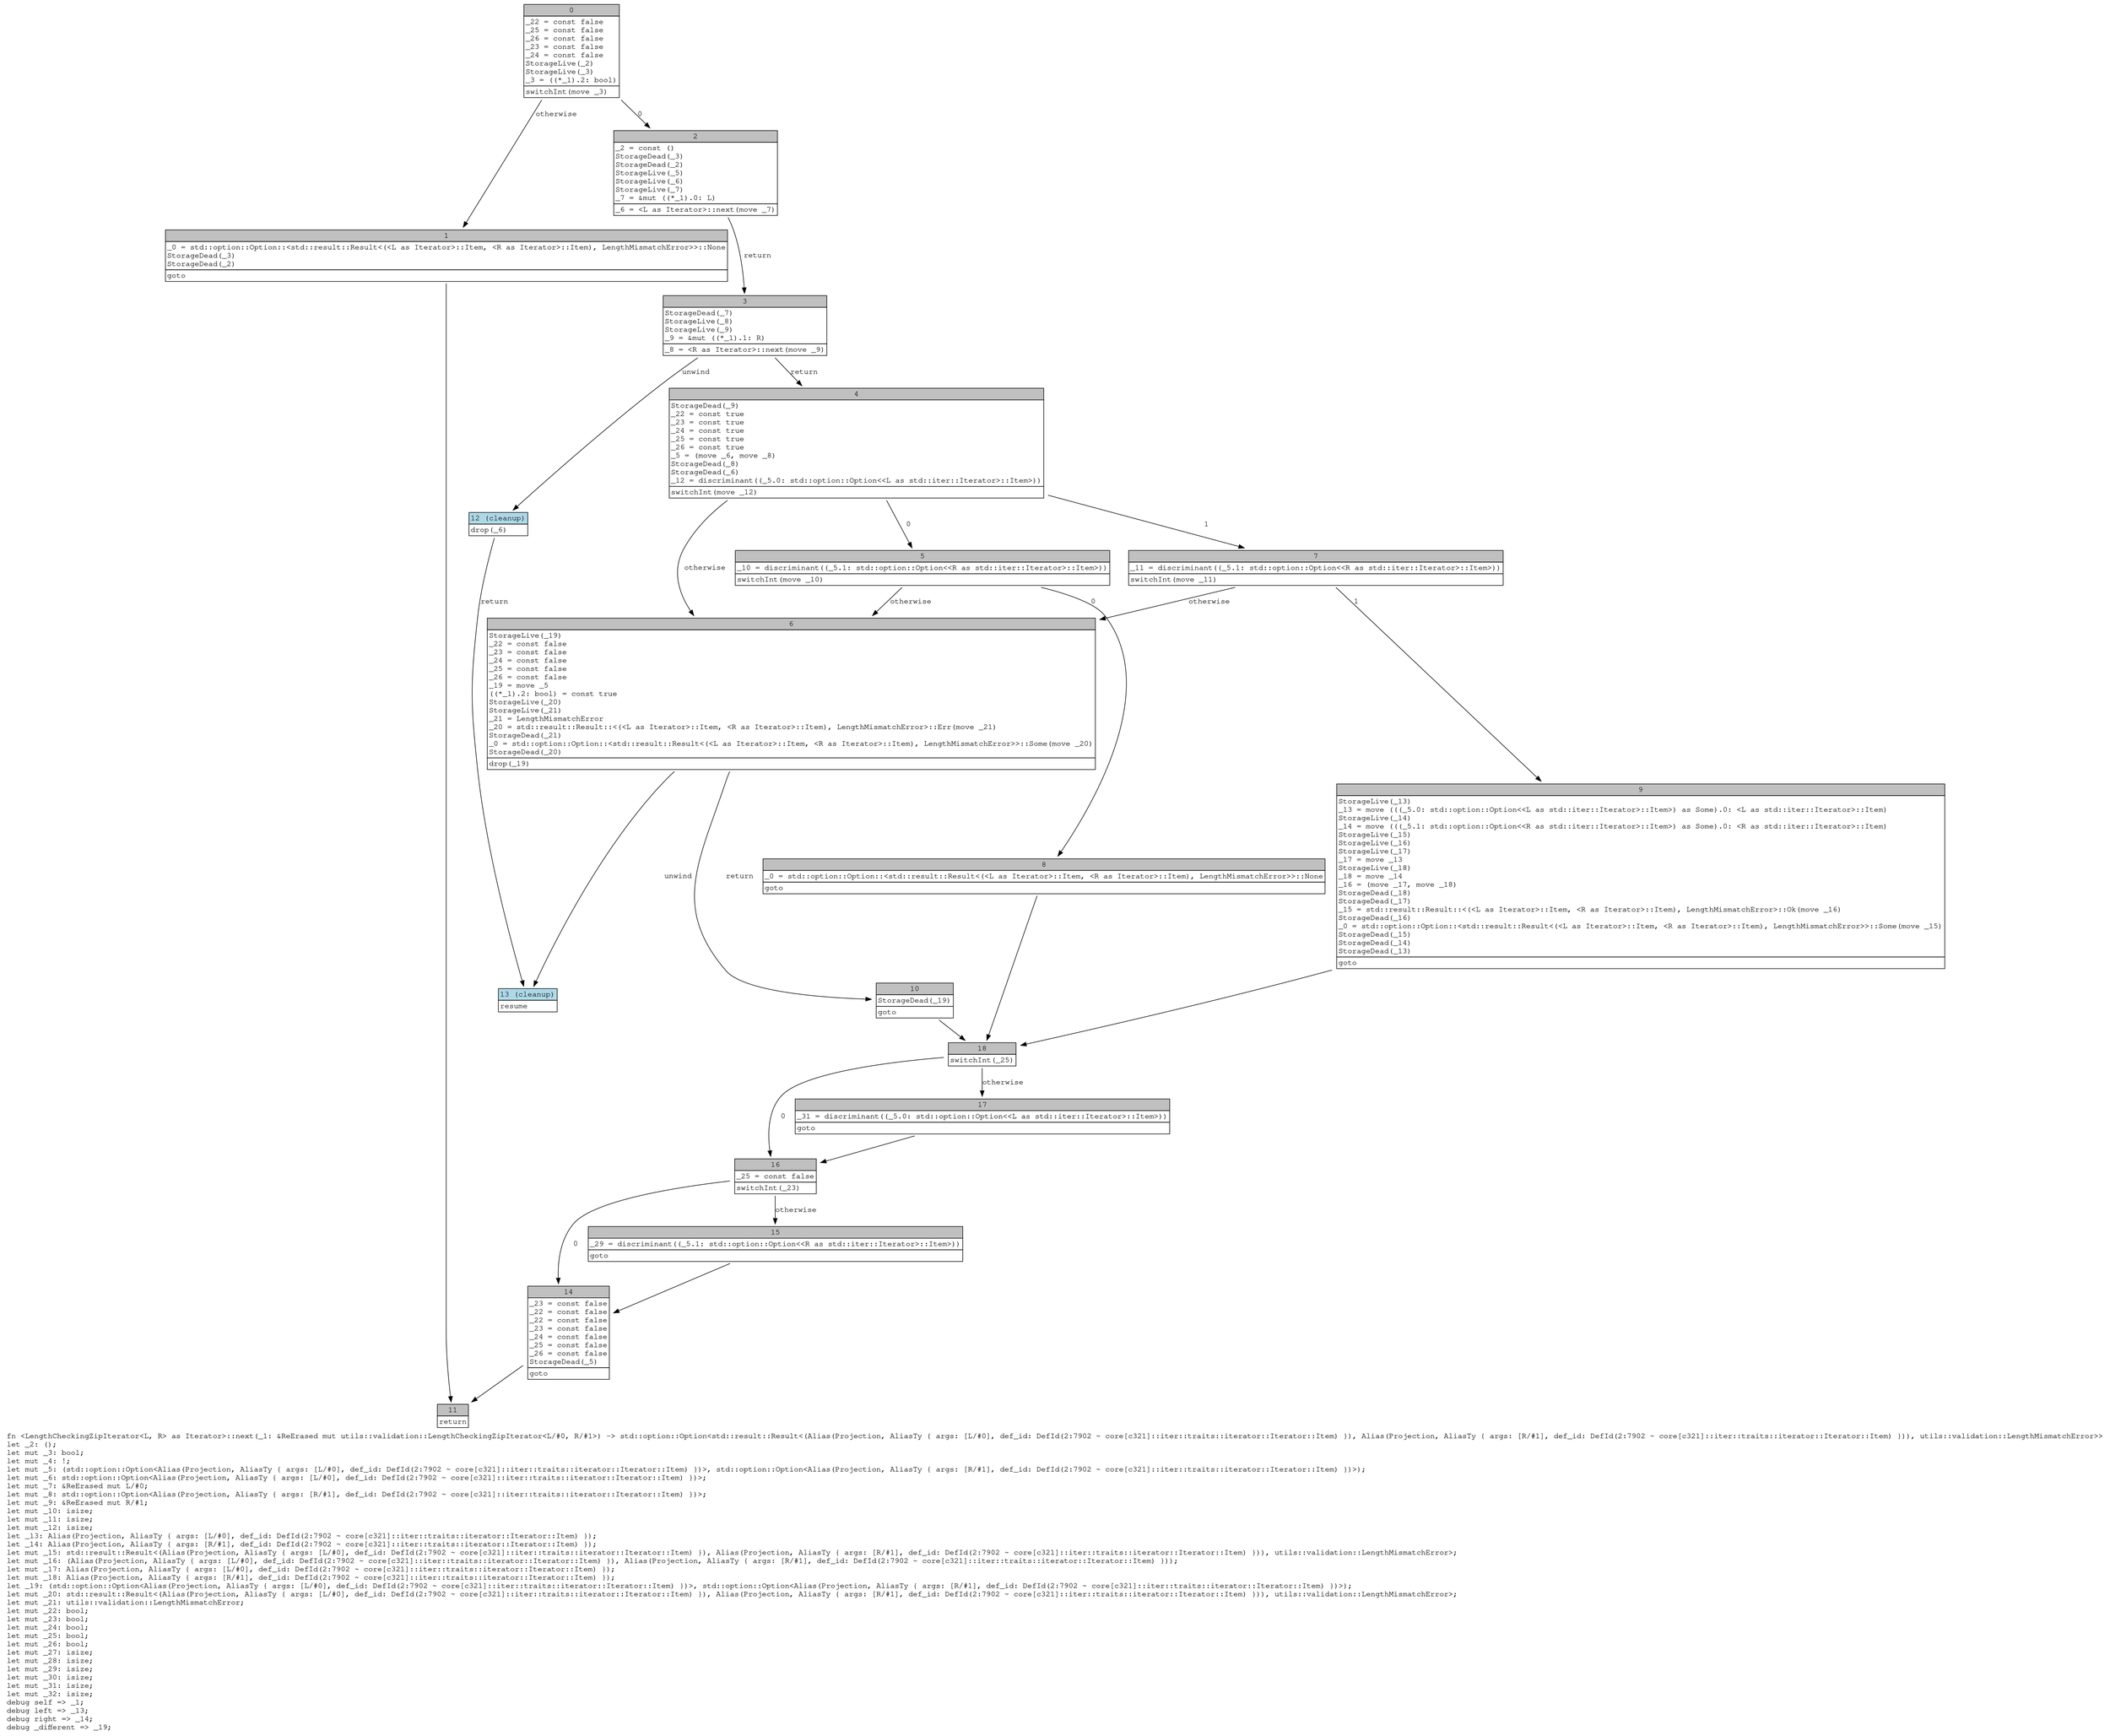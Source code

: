 digraph Mir_0_2846 {
    graph [fontname="Courier, monospace"];
    node [fontname="Courier, monospace"];
    edge [fontname="Courier, monospace"];
    label=<fn &lt;LengthCheckingZipIterator&lt;L, R&gt; as Iterator&gt;::next(_1: &amp;ReErased mut utils::validation::LengthCheckingZipIterator&lt;L/#0, R/#1&gt;) -&gt; std::option::Option&lt;std::result::Result&lt;(Alias(Projection, AliasTy { args: [L/#0], def_id: DefId(2:7902 ~ core[c321]::iter::traits::iterator::Iterator::Item) }), Alias(Projection, AliasTy { args: [R/#1], def_id: DefId(2:7902 ~ core[c321]::iter::traits::iterator::Iterator::Item) })), utils::validation::LengthMismatchError&gt;&gt;<br align="left"/>let _2: ();<br align="left"/>let mut _3: bool;<br align="left"/>let mut _4: !;<br align="left"/>let mut _5: (std::option::Option&lt;Alias(Projection, AliasTy { args: [L/#0], def_id: DefId(2:7902 ~ core[c321]::iter::traits::iterator::Iterator::Item) })&gt;, std::option::Option&lt;Alias(Projection, AliasTy { args: [R/#1], def_id: DefId(2:7902 ~ core[c321]::iter::traits::iterator::Iterator::Item) })&gt;);<br align="left"/>let mut _6: std::option::Option&lt;Alias(Projection, AliasTy { args: [L/#0], def_id: DefId(2:7902 ~ core[c321]::iter::traits::iterator::Iterator::Item) })&gt;;<br align="left"/>let mut _7: &amp;ReErased mut L/#0;<br align="left"/>let mut _8: std::option::Option&lt;Alias(Projection, AliasTy { args: [R/#1], def_id: DefId(2:7902 ~ core[c321]::iter::traits::iterator::Iterator::Item) })&gt;;<br align="left"/>let mut _9: &amp;ReErased mut R/#1;<br align="left"/>let mut _10: isize;<br align="left"/>let mut _11: isize;<br align="left"/>let mut _12: isize;<br align="left"/>let _13: Alias(Projection, AliasTy { args: [L/#0], def_id: DefId(2:7902 ~ core[c321]::iter::traits::iterator::Iterator::Item) });<br align="left"/>let _14: Alias(Projection, AliasTy { args: [R/#1], def_id: DefId(2:7902 ~ core[c321]::iter::traits::iterator::Iterator::Item) });<br align="left"/>let mut _15: std::result::Result&lt;(Alias(Projection, AliasTy { args: [L/#0], def_id: DefId(2:7902 ~ core[c321]::iter::traits::iterator::Iterator::Item) }), Alias(Projection, AliasTy { args: [R/#1], def_id: DefId(2:7902 ~ core[c321]::iter::traits::iterator::Iterator::Item) })), utils::validation::LengthMismatchError&gt;;<br align="left"/>let mut _16: (Alias(Projection, AliasTy { args: [L/#0], def_id: DefId(2:7902 ~ core[c321]::iter::traits::iterator::Iterator::Item) }), Alias(Projection, AliasTy { args: [R/#1], def_id: DefId(2:7902 ~ core[c321]::iter::traits::iterator::Iterator::Item) }));<br align="left"/>let mut _17: Alias(Projection, AliasTy { args: [L/#0], def_id: DefId(2:7902 ~ core[c321]::iter::traits::iterator::Iterator::Item) });<br align="left"/>let mut _18: Alias(Projection, AliasTy { args: [R/#1], def_id: DefId(2:7902 ~ core[c321]::iter::traits::iterator::Iterator::Item) });<br align="left"/>let _19: (std::option::Option&lt;Alias(Projection, AliasTy { args: [L/#0], def_id: DefId(2:7902 ~ core[c321]::iter::traits::iterator::Iterator::Item) })&gt;, std::option::Option&lt;Alias(Projection, AliasTy { args: [R/#1], def_id: DefId(2:7902 ~ core[c321]::iter::traits::iterator::Iterator::Item) })&gt;);<br align="left"/>let mut _20: std::result::Result&lt;(Alias(Projection, AliasTy { args: [L/#0], def_id: DefId(2:7902 ~ core[c321]::iter::traits::iterator::Iterator::Item) }), Alias(Projection, AliasTy { args: [R/#1], def_id: DefId(2:7902 ~ core[c321]::iter::traits::iterator::Iterator::Item) })), utils::validation::LengthMismatchError&gt;;<br align="left"/>let mut _21: utils::validation::LengthMismatchError;<br align="left"/>let mut _22: bool;<br align="left"/>let mut _23: bool;<br align="left"/>let mut _24: bool;<br align="left"/>let mut _25: bool;<br align="left"/>let mut _26: bool;<br align="left"/>let mut _27: isize;<br align="left"/>let mut _28: isize;<br align="left"/>let mut _29: isize;<br align="left"/>let mut _30: isize;<br align="left"/>let mut _31: isize;<br align="left"/>let mut _32: isize;<br align="left"/>debug self =&gt; _1;<br align="left"/>debug left =&gt; _13;<br align="left"/>debug right =&gt; _14;<br align="left"/>debug _different =&gt; _19;<br align="left"/>>;
    bb0__0_2846 [shape="none", label=<<table border="0" cellborder="1" cellspacing="0"><tr><td bgcolor="gray" align="center" colspan="1">0</td></tr><tr><td align="left" balign="left">_22 = const false<br/>_25 = const false<br/>_26 = const false<br/>_23 = const false<br/>_24 = const false<br/>StorageLive(_2)<br/>StorageLive(_3)<br/>_3 = ((*_1).2: bool)<br/></td></tr><tr><td align="left">switchInt(move _3)</td></tr></table>>];
    bb1__0_2846 [shape="none", label=<<table border="0" cellborder="1" cellspacing="0"><tr><td bgcolor="gray" align="center" colspan="1">1</td></tr><tr><td align="left" balign="left">_0 = std::option::Option::&lt;std::result::Result&lt;(&lt;L as Iterator&gt;::Item, &lt;R as Iterator&gt;::Item), LengthMismatchError&gt;&gt;::None<br/>StorageDead(_3)<br/>StorageDead(_2)<br/></td></tr><tr><td align="left">goto</td></tr></table>>];
    bb2__0_2846 [shape="none", label=<<table border="0" cellborder="1" cellspacing="0"><tr><td bgcolor="gray" align="center" colspan="1">2</td></tr><tr><td align="left" balign="left">_2 = const ()<br/>StorageDead(_3)<br/>StorageDead(_2)<br/>StorageLive(_5)<br/>StorageLive(_6)<br/>StorageLive(_7)<br/>_7 = &amp;mut ((*_1).0: L)<br/></td></tr><tr><td align="left">_6 = &lt;L as Iterator&gt;::next(move _7)</td></tr></table>>];
    bb3__0_2846 [shape="none", label=<<table border="0" cellborder="1" cellspacing="0"><tr><td bgcolor="gray" align="center" colspan="1">3</td></tr><tr><td align="left" balign="left">StorageDead(_7)<br/>StorageLive(_8)<br/>StorageLive(_9)<br/>_9 = &amp;mut ((*_1).1: R)<br/></td></tr><tr><td align="left">_8 = &lt;R as Iterator&gt;::next(move _9)</td></tr></table>>];
    bb4__0_2846 [shape="none", label=<<table border="0" cellborder="1" cellspacing="0"><tr><td bgcolor="gray" align="center" colspan="1">4</td></tr><tr><td align="left" balign="left">StorageDead(_9)<br/>_22 = const true<br/>_23 = const true<br/>_24 = const true<br/>_25 = const true<br/>_26 = const true<br/>_5 = (move _6, move _8)<br/>StorageDead(_8)<br/>StorageDead(_6)<br/>_12 = discriminant((_5.0: std::option::Option&lt;&lt;L as std::iter::Iterator&gt;::Item&gt;))<br/></td></tr><tr><td align="left">switchInt(move _12)</td></tr></table>>];
    bb5__0_2846 [shape="none", label=<<table border="0" cellborder="1" cellspacing="0"><tr><td bgcolor="gray" align="center" colspan="1">5</td></tr><tr><td align="left" balign="left">_10 = discriminant((_5.1: std::option::Option&lt;&lt;R as std::iter::Iterator&gt;::Item&gt;))<br/></td></tr><tr><td align="left">switchInt(move _10)</td></tr></table>>];
    bb6__0_2846 [shape="none", label=<<table border="0" cellborder="1" cellspacing="0"><tr><td bgcolor="gray" align="center" colspan="1">6</td></tr><tr><td align="left" balign="left">StorageLive(_19)<br/>_22 = const false<br/>_23 = const false<br/>_24 = const false<br/>_25 = const false<br/>_26 = const false<br/>_19 = move _5<br/>((*_1).2: bool) = const true<br/>StorageLive(_20)<br/>StorageLive(_21)<br/>_21 = LengthMismatchError<br/>_20 = std::result::Result::&lt;(&lt;L as Iterator&gt;::Item, &lt;R as Iterator&gt;::Item), LengthMismatchError&gt;::Err(move _21)<br/>StorageDead(_21)<br/>_0 = std::option::Option::&lt;std::result::Result&lt;(&lt;L as Iterator&gt;::Item, &lt;R as Iterator&gt;::Item), LengthMismatchError&gt;&gt;::Some(move _20)<br/>StorageDead(_20)<br/></td></tr><tr><td align="left">drop(_19)</td></tr></table>>];
    bb7__0_2846 [shape="none", label=<<table border="0" cellborder="1" cellspacing="0"><tr><td bgcolor="gray" align="center" colspan="1">7</td></tr><tr><td align="left" balign="left">_11 = discriminant((_5.1: std::option::Option&lt;&lt;R as std::iter::Iterator&gt;::Item&gt;))<br/></td></tr><tr><td align="left">switchInt(move _11)</td></tr></table>>];
    bb8__0_2846 [shape="none", label=<<table border="0" cellborder="1" cellspacing="0"><tr><td bgcolor="gray" align="center" colspan="1">8</td></tr><tr><td align="left" balign="left">_0 = std::option::Option::&lt;std::result::Result&lt;(&lt;L as Iterator&gt;::Item, &lt;R as Iterator&gt;::Item), LengthMismatchError&gt;&gt;::None<br/></td></tr><tr><td align="left">goto</td></tr></table>>];
    bb9__0_2846 [shape="none", label=<<table border="0" cellborder="1" cellspacing="0"><tr><td bgcolor="gray" align="center" colspan="1">9</td></tr><tr><td align="left" balign="left">StorageLive(_13)<br/>_13 = move (((_5.0: std::option::Option&lt;&lt;L as std::iter::Iterator&gt;::Item&gt;) as Some).0: &lt;L as std::iter::Iterator&gt;::Item)<br/>StorageLive(_14)<br/>_14 = move (((_5.1: std::option::Option&lt;&lt;R as std::iter::Iterator&gt;::Item&gt;) as Some).0: &lt;R as std::iter::Iterator&gt;::Item)<br/>StorageLive(_15)<br/>StorageLive(_16)<br/>StorageLive(_17)<br/>_17 = move _13<br/>StorageLive(_18)<br/>_18 = move _14<br/>_16 = (move _17, move _18)<br/>StorageDead(_18)<br/>StorageDead(_17)<br/>_15 = std::result::Result::&lt;(&lt;L as Iterator&gt;::Item, &lt;R as Iterator&gt;::Item), LengthMismatchError&gt;::Ok(move _16)<br/>StorageDead(_16)<br/>_0 = std::option::Option::&lt;std::result::Result&lt;(&lt;L as Iterator&gt;::Item, &lt;R as Iterator&gt;::Item), LengthMismatchError&gt;&gt;::Some(move _15)<br/>StorageDead(_15)<br/>StorageDead(_14)<br/>StorageDead(_13)<br/></td></tr><tr><td align="left">goto</td></tr></table>>];
    bb10__0_2846 [shape="none", label=<<table border="0" cellborder="1" cellspacing="0"><tr><td bgcolor="gray" align="center" colspan="1">10</td></tr><tr><td align="left" balign="left">StorageDead(_19)<br/></td></tr><tr><td align="left">goto</td></tr></table>>];
    bb11__0_2846 [shape="none", label=<<table border="0" cellborder="1" cellspacing="0"><tr><td bgcolor="gray" align="center" colspan="1">11</td></tr><tr><td align="left">return</td></tr></table>>];
    bb12__0_2846 [shape="none", label=<<table border="0" cellborder="1" cellspacing="0"><tr><td bgcolor="lightblue" align="center" colspan="1">12 (cleanup)</td></tr><tr><td align="left">drop(_6)</td></tr></table>>];
    bb13__0_2846 [shape="none", label=<<table border="0" cellborder="1" cellspacing="0"><tr><td bgcolor="lightblue" align="center" colspan="1">13 (cleanup)</td></tr><tr><td align="left">resume</td></tr></table>>];
    bb14__0_2846 [shape="none", label=<<table border="0" cellborder="1" cellspacing="0"><tr><td bgcolor="gray" align="center" colspan="1">14</td></tr><tr><td align="left" balign="left">_23 = const false<br/>_22 = const false<br/>_22 = const false<br/>_23 = const false<br/>_24 = const false<br/>_25 = const false<br/>_26 = const false<br/>StorageDead(_5)<br/></td></tr><tr><td align="left">goto</td></tr></table>>];
    bb15__0_2846 [shape="none", label=<<table border="0" cellborder="1" cellspacing="0"><tr><td bgcolor="gray" align="center" colspan="1">15</td></tr><tr><td align="left" balign="left">_29 = discriminant((_5.1: std::option::Option&lt;&lt;R as std::iter::Iterator&gt;::Item&gt;))<br/></td></tr><tr><td align="left">goto</td></tr></table>>];
    bb16__0_2846 [shape="none", label=<<table border="0" cellborder="1" cellspacing="0"><tr><td bgcolor="gray" align="center" colspan="1">16</td></tr><tr><td align="left" balign="left">_25 = const false<br/></td></tr><tr><td align="left">switchInt(_23)</td></tr></table>>];
    bb17__0_2846 [shape="none", label=<<table border="0" cellborder="1" cellspacing="0"><tr><td bgcolor="gray" align="center" colspan="1">17</td></tr><tr><td align="left" balign="left">_31 = discriminant((_5.0: std::option::Option&lt;&lt;L as std::iter::Iterator&gt;::Item&gt;))<br/></td></tr><tr><td align="left">goto</td></tr></table>>];
    bb18__0_2846 [shape="none", label=<<table border="0" cellborder="1" cellspacing="0"><tr><td bgcolor="gray" align="center" colspan="1">18</td></tr><tr><td align="left">switchInt(_25)</td></tr></table>>];
    bb0__0_2846 -> bb2__0_2846 [label="0"];
    bb0__0_2846 -> bb1__0_2846 [label="otherwise"];
    bb1__0_2846 -> bb11__0_2846 [label=""];
    bb2__0_2846 -> bb3__0_2846 [label="return"];
    bb3__0_2846 -> bb4__0_2846 [label="return"];
    bb3__0_2846 -> bb12__0_2846 [label="unwind"];
    bb4__0_2846 -> bb5__0_2846 [label="0"];
    bb4__0_2846 -> bb7__0_2846 [label="1"];
    bb4__0_2846 -> bb6__0_2846 [label="otherwise"];
    bb5__0_2846 -> bb8__0_2846 [label="0"];
    bb5__0_2846 -> bb6__0_2846 [label="otherwise"];
    bb6__0_2846 -> bb10__0_2846 [label="return"];
    bb6__0_2846 -> bb13__0_2846 [label="unwind"];
    bb7__0_2846 -> bb9__0_2846 [label="1"];
    bb7__0_2846 -> bb6__0_2846 [label="otherwise"];
    bb8__0_2846 -> bb18__0_2846 [label=""];
    bb9__0_2846 -> bb18__0_2846 [label=""];
    bb10__0_2846 -> bb18__0_2846 [label=""];
    bb12__0_2846 -> bb13__0_2846 [label="return"];
    bb14__0_2846 -> bb11__0_2846 [label=""];
    bb15__0_2846 -> bb14__0_2846 [label=""];
    bb16__0_2846 -> bb14__0_2846 [label="0"];
    bb16__0_2846 -> bb15__0_2846 [label="otherwise"];
    bb17__0_2846 -> bb16__0_2846 [label=""];
    bb18__0_2846 -> bb16__0_2846 [label="0"];
    bb18__0_2846 -> bb17__0_2846 [label="otherwise"];
}
